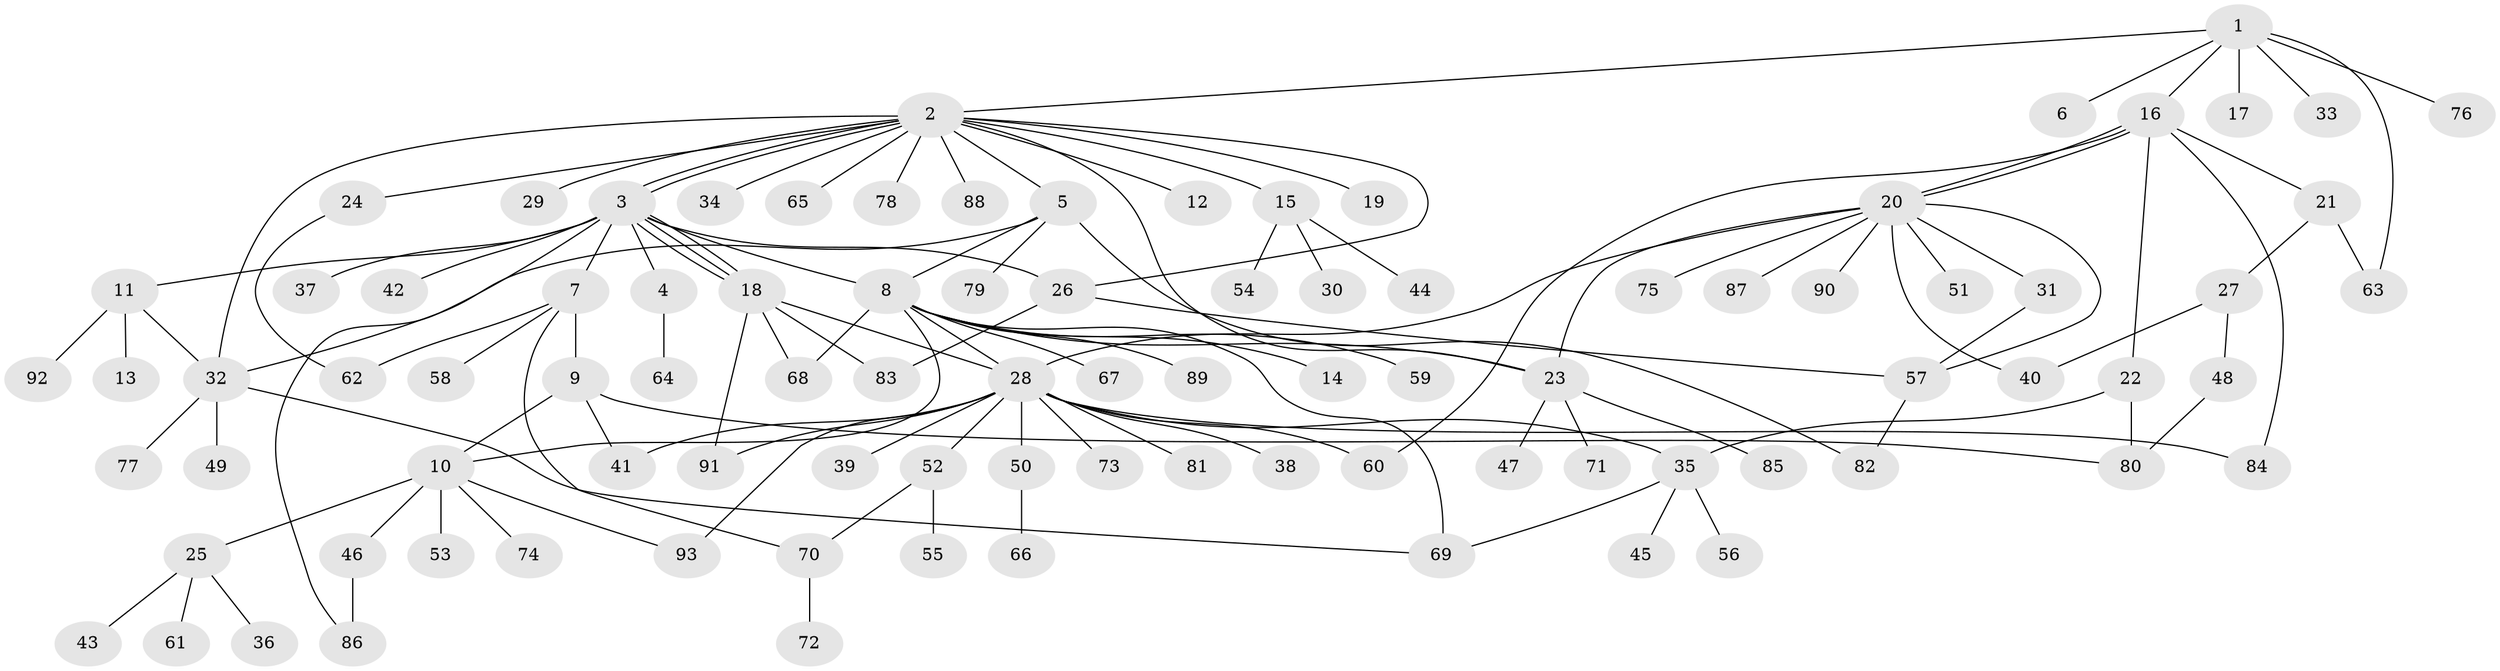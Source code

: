 // Generated by graph-tools (version 1.1) at 2025/26/03/09/25 03:26:02]
// undirected, 93 vertices, 125 edges
graph export_dot {
graph [start="1"]
  node [color=gray90,style=filled];
  1;
  2;
  3;
  4;
  5;
  6;
  7;
  8;
  9;
  10;
  11;
  12;
  13;
  14;
  15;
  16;
  17;
  18;
  19;
  20;
  21;
  22;
  23;
  24;
  25;
  26;
  27;
  28;
  29;
  30;
  31;
  32;
  33;
  34;
  35;
  36;
  37;
  38;
  39;
  40;
  41;
  42;
  43;
  44;
  45;
  46;
  47;
  48;
  49;
  50;
  51;
  52;
  53;
  54;
  55;
  56;
  57;
  58;
  59;
  60;
  61;
  62;
  63;
  64;
  65;
  66;
  67;
  68;
  69;
  70;
  71;
  72;
  73;
  74;
  75;
  76;
  77;
  78;
  79;
  80;
  81;
  82;
  83;
  84;
  85;
  86;
  87;
  88;
  89;
  90;
  91;
  92;
  93;
  1 -- 2;
  1 -- 6;
  1 -- 16;
  1 -- 17;
  1 -- 33;
  1 -- 63;
  1 -- 76;
  2 -- 3;
  2 -- 3;
  2 -- 5;
  2 -- 12;
  2 -- 15;
  2 -- 19;
  2 -- 23;
  2 -- 24;
  2 -- 26;
  2 -- 29;
  2 -- 32;
  2 -- 34;
  2 -- 65;
  2 -- 78;
  2 -- 88;
  3 -- 4;
  3 -- 7;
  3 -- 8;
  3 -- 11;
  3 -- 18;
  3 -- 18;
  3 -- 18;
  3 -- 26;
  3 -- 37;
  3 -- 42;
  3 -- 86;
  4 -- 64;
  5 -- 8;
  5 -- 32;
  5 -- 79;
  5 -- 82;
  7 -- 9;
  7 -- 58;
  7 -- 62;
  7 -- 70;
  8 -- 10;
  8 -- 14;
  8 -- 23;
  8 -- 28;
  8 -- 59;
  8 -- 67;
  8 -- 68;
  8 -- 69;
  8 -- 89;
  9 -- 10;
  9 -- 41;
  9 -- 80;
  10 -- 25;
  10 -- 46;
  10 -- 53;
  10 -- 74;
  10 -- 93;
  11 -- 13;
  11 -- 32;
  11 -- 92;
  15 -- 30;
  15 -- 44;
  15 -- 54;
  16 -- 20;
  16 -- 20;
  16 -- 21;
  16 -- 22;
  16 -- 60;
  16 -- 84;
  18 -- 28;
  18 -- 68;
  18 -- 83;
  18 -- 91;
  20 -- 23;
  20 -- 28;
  20 -- 31;
  20 -- 40;
  20 -- 51;
  20 -- 57;
  20 -- 75;
  20 -- 87;
  20 -- 90;
  21 -- 27;
  21 -- 63;
  22 -- 35;
  22 -- 80;
  23 -- 47;
  23 -- 71;
  23 -- 85;
  24 -- 62;
  25 -- 36;
  25 -- 43;
  25 -- 61;
  26 -- 57;
  26 -- 83;
  27 -- 40;
  27 -- 48;
  28 -- 35;
  28 -- 38;
  28 -- 39;
  28 -- 41;
  28 -- 50;
  28 -- 52;
  28 -- 60;
  28 -- 73;
  28 -- 81;
  28 -- 84;
  28 -- 91;
  28 -- 93;
  31 -- 57;
  32 -- 49;
  32 -- 69;
  32 -- 77;
  35 -- 45;
  35 -- 56;
  35 -- 69;
  46 -- 86;
  48 -- 80;
  50 -- 66;
  52 -- 55;
  52 -- 70;
  57 -- 82;
  70 -- 72;
}
